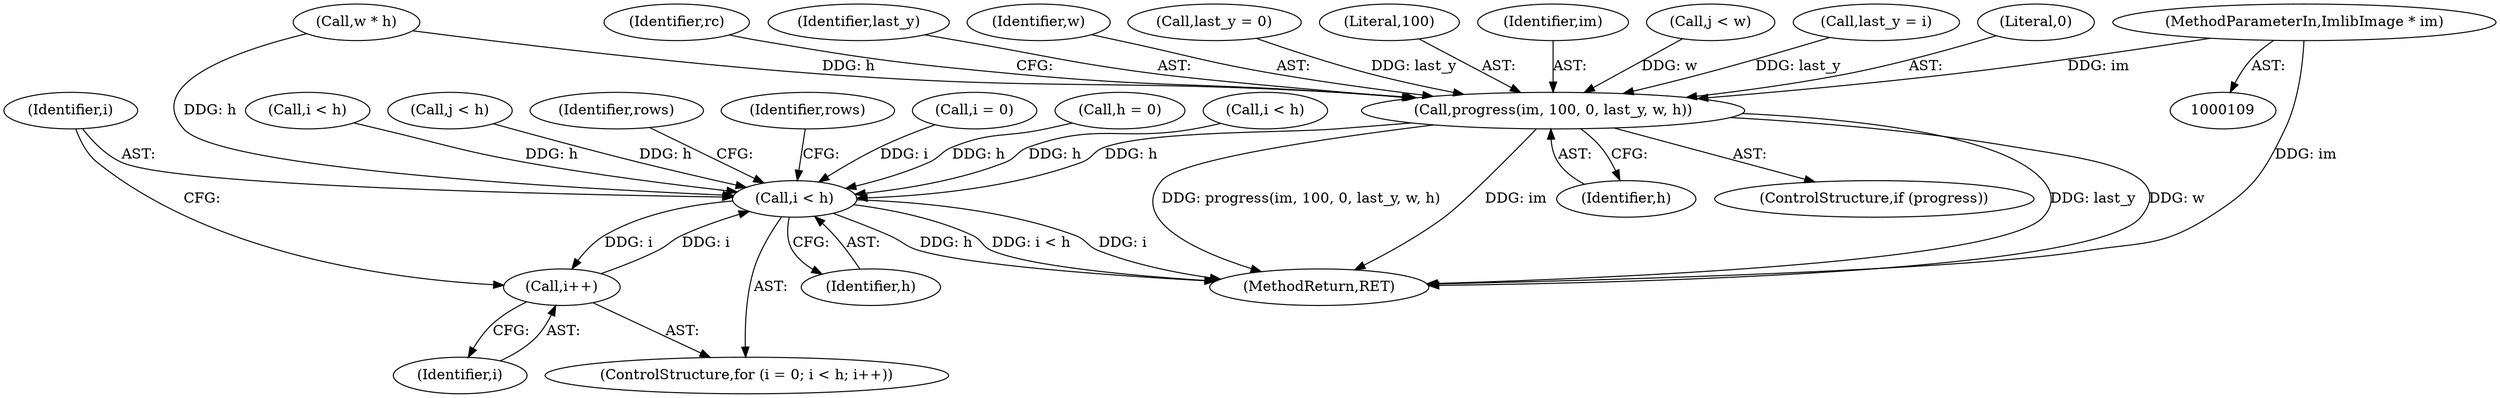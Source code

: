 digraph "0_enlightment_37a96801663b7b4cd3fbe56cc0eb8b6a17e766a8@pointer" {
"1000110" [label="(MethodParameterIn,ImlibImage * im)"];
"1000741" [label="(Call,progress(im, 100, 0, last_y, w, h))"];
"1000756" [label="(Call,i < h)"];
"1000759" [label="(Call,i++)"];
"1000760" [label="(Identifier,i)"];
"1000110" [label="(MethodParameterIn,ImlibImage * im)"];
"1000553" [label="(Call,j < w)"];
"1000692" [label="(Call,last_y = i)"];
"1000752" [label="(ControlStructure,for (i = 0; i < h; i++))"];
"1000744" [label="(Literal,0)"];
"1000267" [label="(Call,i < h)"];
"1000756" [label="(Call,i < h)"];
"1000749" [label="(Identifier,rc)"];
"1000759" [label="(Call,i++)"];
"1000741" [label="(Call,progress(im, 100, 0, last_y, w, h))"];
"1000331" [label="(Call,i < h)"];
"1000310" [label="(Call,j < h)"];
"1000745" [label="(Identifier,last_y)"];
"1000747" [label="(Identifier,h)"];
"1000746" [label="(Identifier,w)"];
"1000152" [label="(Call,last_y = 0)"];
"1000758" [label="(Identifier,h)"];
"1000763" [label="(Identifier,rows)"];
"1000743" [label="(Literal,100)"];
"1000766" [label="(Identifier,rows)"];
"1000753" [label="(Call,i = 0)"];
"1000139" [label="(Call,h = 0)"];
"1000739" [label="(ControlStructure,if (progress))"];
"1000757" [label="(Identifier,i)"];
"1000773" [label="(MethodReturn,RET)"];
"1000481" [label="(Call,w * h)"];
"1000742" [label="(Identifier,im)"];
"1000110" -> "1000109"  [label="AST: "];
"1000110" -> "1000773"  [label="DDG: im"];
"1000110" -> "1000741"  [label="DDG: im"];
"1000741" -> "1000739"  [label="AST: "];
"1000741" -> "1000747"  [label="CFG: "];
"1000742" -> "1000741"  [label="AST: "];
"1000743" -> "1000741"  [label="AST: "];
"1000744" -> "1000741"  [label="AST: "];
"1000745" -> "1000741"  [label="AST: "];
"1000746" -> "1000741"  [label="AST: "];
"1000747" -> "1000741"  [label="AST: "];
"1000749" -> "1000741"  [label="CFG: "];
"1000741" -> "1000773"  [label="DDG: im"];
"1000741" -> "1000773"  [label="DDG: last_y"];
"1000741" -> "1000773"  [label="DDG: w"];
"1000741" -> "1000773"  [label="DDG: progress(im, 100, 0, last_y, w, h)"];
"1000692" -> "1000741"  [label="DDG: last_y"];
"1000152" -> "1000741"  [label="DDG: last_y"];
"1000553" -> "1000741"  [label="DDG: w"];
"1000481" -> "1000741"  [label="DDG: h"];
"1000741" -> "1000756"  [label="DDG: h"];
"1000756" -> "1000752"  [label="AST: "];
"1000756" -> "1000758"  [label="CFG: "];
"1000757" -> "1000756"  [label="AST: "];
"1000758" -> "1000756"  [label="AST: "];
"1000763" -> "1000756"  [label="CFG: "];
"1000766" -> "1000756"  [label="CFG: "];
"1000756" -> "1000773"  [label="DDG: i"];
"1000756" -> "1000773"  [label="DDG: h"];
"1000756" -> "1000773"  [label="DDG: i < h"];
"1000753" -> "1000756"  [label="DDG: i"];
"1000759" -> "1000756"  [label="DDG: i"];
"1000481" -> "1000756"  [label="DDG: h"];
"1000267" -> "1000756"  [label="DDG: h"];
"1000310" -> "1000756"  [label="DDG: h"];
"1000331" -> "1000756"  [label="DDG: h"];
"1000139" -> "1000756"  [label="DDG: h"];
"1000756" -> "1000759"  [label="DDG: i"];
"1000759" -> "1000752"  [label="AST: "];
"1000759" -> "1000760"  [label="CFG: "];
"1000760" -> "1000759"  [label="AST: "];
"1000757" -> "1000759"  [label="CFG: "];
}
